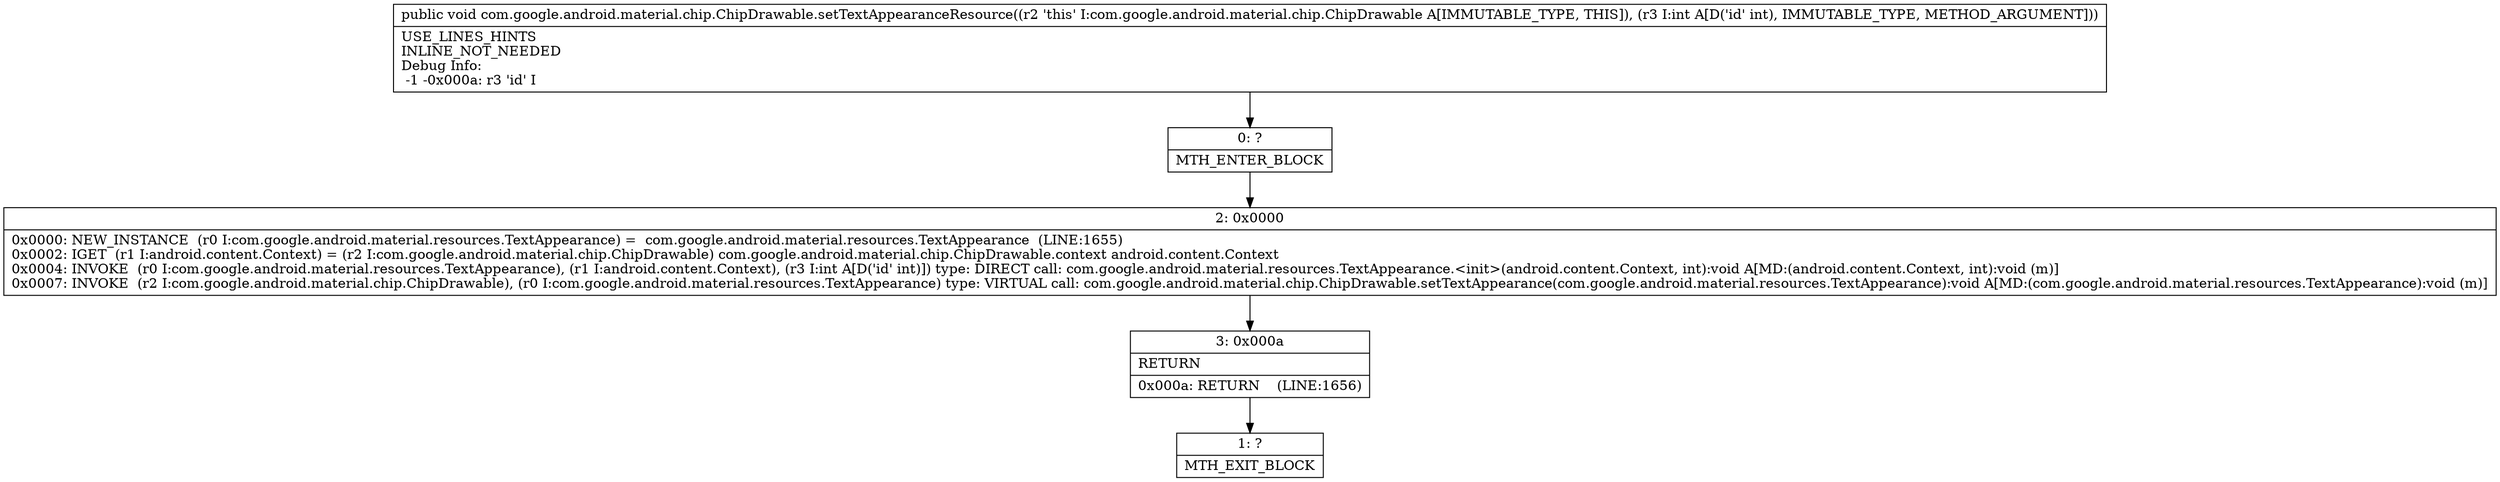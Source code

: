 digraph "CFG forcom.google.android.material.chip.ChipDrawable.setTextAppearanceResource(I)V" {
Node_0 [shape=record,label="{0\:\ ?|MTH_ENTER_BLOCK\l}"];
Node_2 [shape=record,label="{2\:\ 0x0000|0x0000: NEW_INSTANCE  (r0 I:com.google.android.material.resources.TextAppearance) =  com.google.android.material.resources.TextAppearance  (LINE:1655)\l0x0002: IGET  (r1 I:android.content.Context) = (r2 I:com.google.android.material.chip.ChipDrawable) com.google.android.material.chip.ChipDrawable.context android.content.Context \l0x0004: INVOKE  (r0 I:com.google.android.material.resources.TextAppearance), (r1 I:android.content.Context), (r3 I:int A[D('id' int)]) type: DIRECT call: com.google.android.material.resources.TextAppearance.\<init\>(android.content.Context, int):void A[MD:(android.content.Context, int):void (m)]\l0x0007: INVOKE  (r2 I:com.google.android.material.chip.ChipDrawable), (r0 I:com.google.android.material.resources.TextAppearance) type: VIRTUAL call: com.google.android.material.chip.ChipDrawable.setTextAppearance(com.google.android.material.resources.TextAppearance):void A[MD:(com.google.android.material.resources.TextAppearance):void (m)]\l}"];
Node_3 [shape=record,label="{3\:\ 0x000a|RETURN\l|0x000a: RETURN    (LINE:1656)\l}"];
Node_1 [shape=record,label="{1\:\ ?|MTH_EXIT_BLOCK\l}"];
MethodNode[shape=record,label="{public void com.google.android.material.chip.ChipDrawable.setTextAppearanceResource((r2 'this' I:com.google.android.material.chip.ChipDrawable A[IMMUTABLE_TYPE, THIS]), (r3 I:int A[D('id' int), IMMUTABLE_TYPE, METHOD_ARGUMENT]))  | USE_LINES_HINTS\lINLINE_NOT_NEEDED\lDebug Info:\l  \-1 \-0x000a: r3 'id' I\l}"];
MethodNode -> Node_0;Node_0 -> Node_2;
Node_2 -> Node_3;
Node_3 -> Node_1;
}

